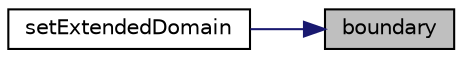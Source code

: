 digraph "boundary"
{
 // LATEX_PDF_SIZE
  edge [fontname="Helvetica",fontsize="10",labelfontname="Helvetica",labelfontsize="10"];
  node [fontname="Helvetica",fontsize="10",shape=record];
  rankdir="RL";
  Node1 [label="boundary",height=0.2,width=0.4,color="black", fillcolor="grey75", style="filled", fontcolor="black",tooltip=" "];
  Node1 -> Node2 [dir="back",color="midnightblue",fontsize="10",style="solid",fontname="Helvetica"];
  Node2 [label="setExtendedDomain",height=0.2,width=0.4,color="black", fillcolor="white", style="filled",URL="$classpFlow_1_1boundaryList.html#ae163150fcbbb471626d01f31f921ef76",tooltip=" "];
}
